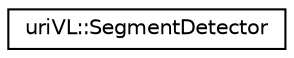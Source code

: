 digraph "Graphical Class Hierarchy"
{
  edge [fontname="Helvetica",fontsize="10",labelfontname="Helvetica",labelfontsize="10"];
  node [fontname="Helvetica",fontsize="10",shape=record];
  rankdir="LR";
  Node1 [label="uriVL::SegmentDetector",height=0.2,width=0.4,color="black", fillcolor="white", style="filled",URL="$classuriVL_1_1SegmentDetector.html",tooltip="This provides fast detection of horizontal or vertical line segment in the image. ..."];
}
